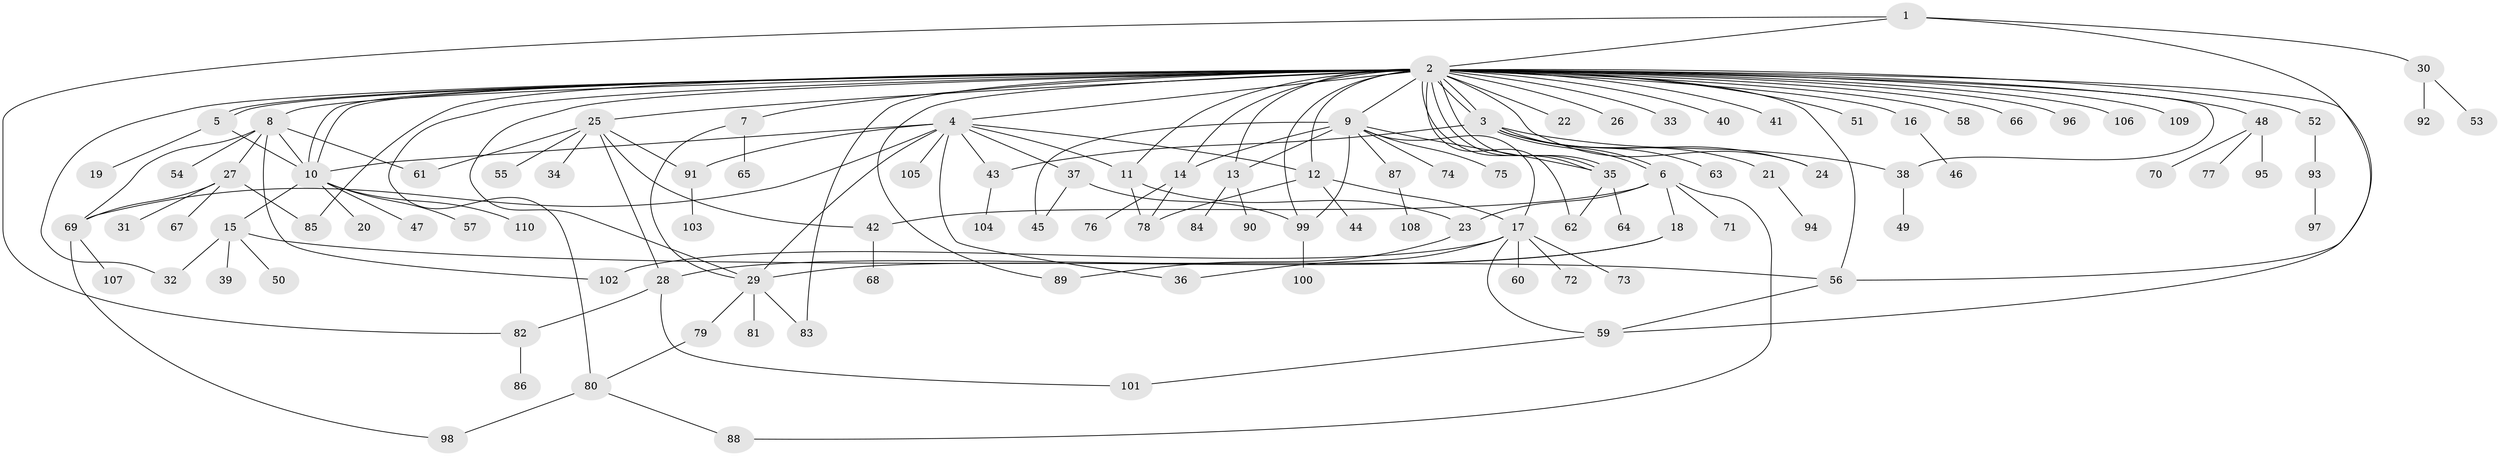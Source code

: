 // coarse degree distribution, {25: 0.015151515151515152, 6: 0.045454545454545456, 1: 0.7424242424242424, 12: 0.015151515151515152, 2: 0.07575757575757576, 16: 0.015151515151515152, 4: 0.030303030303030304, 7: 0.030303030303030304, 3: 0.030303030303030304}
// Generated by graph-tools (version 1.1) at 2025/50/03/04/25 21:50:48]
// undirected, 110 vertices, 158 edges
graph export_dot {
graph [start="1"]
  node [color=gray90,style=filled];
  1;
  2;
  3;
  4;
  5;
  6;
  7;
  8;
  9;
  10;
  11;
  12;
  13;
  14;
  15;
  16;
  17;
  18;
  19;
  20;
  21;
  22;
  23;
  24;
  25;
  26;
  27;
  28;
  29;
  30;
  31;
  32;
  33;
  34;
  35;
  36;
  37;
  38;
  39;
  40;
  41;
  42;
  43;
  44;
  45;
  46;
  47;
  48;
  49;
  50;
  51;
  52;
  53;
  54;
  55;
  56;
  57;
  58;
  59;
  60;
  61;
  62;
  63;
  64;
  65;
  66;
  67;
  68;
  69;
  70;
  71;
  72;
  73;
  74;
  75;
  76;
  77;
  78;
  79;
  80;
  81;
  82;
  83;
  84;
  85;
  86;
  87;
  88;
  89;
  90;
  91;
  92;
  93;
  94;
  95;
  96;
  97;
  98;
  99;
  100;
  101;
  102;
  103;
  104;
  105;
  106;
  107;
  108;
  109;
  110;
  1 -- 2;
  1 -- 30;
  1 -- 56;
  1 -- 82;
  2 -- 3;
  2 -- 3;
  2 -- 4;
  2 -- 5;
  2 -- 5;
  2 -- 7;
  2 -- 8;
  2 -- 9;
  2 -- 10;
  2 -- 10;
  2 -- 11;
  2 -- 12;
  2 -- 13;
  2 -- 14;
  2 -- 16;
  2 -- 22;
  2 -- 24;
  2 -- 25;
  2 -- 26;
  2 -- 29;
  2 -- 32;
  2 -- 33;
  2 -- 35;
  2 -- 35;
  2 -- 35;
  2 -- 38;
  2 -- 40;
  2 -- 41;
  2 -- 48;
  2 -- 51;
  2 -- 52;
  2 -- 56;
  2 -- 58;
  2 -- 59;
  2 -- 62;
  2 -- 66;
  2 -- 80;
  2 -- 83;
  2 -- 85;
  2 -- 89;
  2 -- 96;
  2 -- 99;
  2 -- 106;
  2 -- 109;
  3 -- 6;
  3 -- 6;
  3 -- 21;
  3 -- 24;
  3 -- 38;
  3 -- 43;
  3 -- 63;
  4 -- 10;
  4 -- 11;
  4 -- 12;
  4 -- 29;
  4 -- 36;
  4 -- 37;
  4 -- 43;
  4 -- 69;
  4 -- 91;
  4 -- 105;
  5 -- 10;
  5 -- 19;
  6 -- 18;
  6 -- 23;
  6 -- 42;
  6 -- 71;
  6 -- 88;
  7 -- 29;
  7 -- 65;
  8 -- 10;
  8 -- 27;
  8 -- 54;
  8 -- 61;
  8 -- 69;
  8 -- 102;
  9 -- 13;
  9 -- 14;
  9 -- 17;
  9 -- 35;
  9 -- 45;
  9 -- 74;
  9 -- 75;
  9 -- 87;
  9 -- 99;
  10 -- 15;
  10 -- 20;
  10 -- 47;
  10 -- 57;
  10 -- 110;
  11 -- 23;
  11 -- 78;
  12 -- 17;
  12 -- 44;
  12 -- 78;
  13 -- 84;
  13 -- 90;
  14 -- 76;
  14 -- 78;
  15 -- 32;
  15 -- 39;
  15 -- 50;
  15 -- 56;
  16 -- 46;
  17 -- 36;
  17 -- 59;
  17 -- 60;
  17 -- 72;
  17 -- 73;
  17 -- 102;
  18 -- 28;
  18 -- 29;
  21 -- 94;
  23 -- 89;
  25 -- 28;
  25 -- 34;
  25 -- 42;
  25 -- 55;
  25 -- 61;
  25 -- 91;
  27 -- 31;
  27 -- 67;
  27 -- 69;
  27 -- 85;
  28 -- 82;
  28 -- 101;
  29 -- 79;
  29 -- 81;
  29 -- 83;
  30 -- 53;
  30 -- 92;
  35 -- 62;
  35 -- 64;
  37 -- 45;
  37 -- 99;
  38 -- 49;
  42 -- 68;
  43 -- 104;
  48 -- 70;
  48 -- 77;
  48 -- 95;
  52 -- 93;
  56 -- 59;
  59 -- 101;
  69 -- 98;
  69 -- 107;
  79 -- 80;
  80 -- 88;
  80 -- 98;
  82 -- 86;
  87 -- 108;
  91 -- 103;
  93 -- 97;
  99 -- 100;
}
